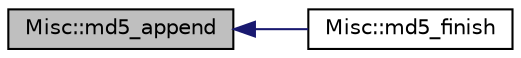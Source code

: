digraph G
{
  edge [fontname="Helvetica",fontsize="10",labelfontname="Helvetica",labelfontsize="10"];
  node [fontname="Helvetica",fontsize="10",shape=record];
  rankdir="LR";
  Node1 [label="Misc::md5_append",height=0.2,width=0.4,color="black", fillcolor="grey75", style="filled" fontcolor="black"];
  Node1 -> Node2 [dir="back",color="midnightblue",fontsize="10",style="solid",fontname="Helvetica"];
  Node2 [label="Misc::md5_finish",height=0.2,width=0.4,color="black", fillcolor="white", style="filled",URL="$namespace_misc.html#add1b0340264e37b35c23fd978442e80a"];
}
